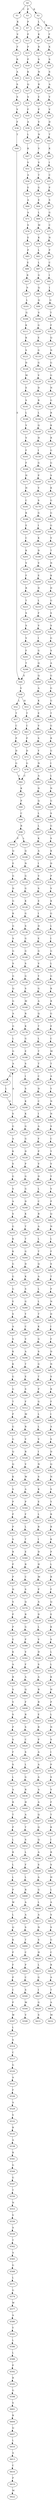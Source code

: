strict digraph  {
	S0 -> S1 [ label = C ];
	S0 -> S2 [ label = R ];
	S0 -> S3 [ label = P ];
	S1 -> S4 [ label = K ];
	S2 -> S5 [ label = L ];
	S2 -> S6 [ label = I ];
	S3 -> S7 [ label = P ];
	S4 -> S8 [ label = V ];
	S5 -> S9 [ label = K ];
	S6 -> S10 [ label = F ];
	S7 -> S11 [ label = P ];
	S8 -> S12 [ label = F ];
	S9 -> S13 [ label = R ];
	S10 -> S14 [ label = K ];
	S11 -> S15 [ label = P ];
	S12 -> S16 [ label = R ];
	S13 -> S17 [ label = S ];
	S14 -> S18 [ label = S ];
	S15 -> S19 [ label = P ];
	S16 -> S20 [ label = A ];
	S17 -> S21 [ label = N ];
	S18 -> S22 [ label = S ];
	S19 -> S23 [ label = K ];
	S20 -> S24 [ label = S ];
	S21 -> S25 [ label = R ];
	S22 -> S26 [ label = A ];
	S23 -> S27 [ label = Q ];
	S24 -> S28 [ label = S ];
	S25 -> S29 [ label = E ];
	S26 -> S30 [ label = V ];
	S27 -> S31 [ label = S ];
	S28 -> S32 [ label = V ];
	S29 -> S33 [ label = P ];
	S30 -> S34 [ label = V ];
	S31 -> S35 [ label = F ];
	S32 -> S36 [ label = F ];
	S33 -> S37 [ label = V ];
	S34 -> S38 [ label = D ];
	S35 -> S39 [ label = A ];
	S36 -> S40 [ label = T ];
	S37 -> S41 [ label = N ];
	S38 -> S42 [ label = T ];
	S39 -> S43 [ label = L ];
	S40 -> S44 [ label = E ];
	S41 -> S45 [ label = V ];
	S42 -> S46 [ label = K ];
	S43 -> S47 [ label = K ];
	S44 -> S48 [ label = V ];
	S45 -> S49 [ label = V ];
	S46 -> S50 [ label = I ];
	S47 -> S51 [ label = V ];
	S48 -> S52 [ label = L ];
	S48 -> S53 [ label = H ];
	S49 -> S54 [ label = T ];
	S50 -> S55 [ label = C ];
	S51 -> S56 [ label = A ];
	S52 -> S57 [ label = T ];
	S53 -> S58 [ label = T ];
	S54 -> S59 [ label = G ];
	S55 -> S60 [ label = P ];
	S56 -> S61 [ label = E ];
	S57 -> S62 [ label = C ];
	S58 -> S63 [ label = C ];
	S59 -> S64 [ label = E ];
	S60 -> S65 [ label = S ];
	S61 -> S66 [ label = A ];
	S62 -> S67 [ label = P ];
	S63 -> S68 [ label = P ];
	S64 -> S69 [ label = L ];
	S65 -> S70 [ label = G ];
	S66 -> S71 [ label = A ];
	S67 -> S72 [ label = D ];
	S68 -> S73 [ label = D ];
	S69 -> S74 [ label = M ];
	S70 -> S75 [ label = C ];
	S71 -> S76 [ label = S ];
	S72 -> S77 [ label = G ];
	S73 -> S78 [ label = G ];
	S74 -> S79 [ label = K ];
	S75 -> S80 [ label = N ];
	S76 -> S81 [ label = E ];
	S77 -> S82 [ label = C ];
	S78 -> S82 [ label = C ];
	S79 -> S83 [ label = L ];
	S80 -> S84 [ label = P ];
	S81 -> S85 [ label = P ];
	S82 -> S86 [ label = K ];
	S83 -> S87 [ label = L ];
	S84 -> S88 [ label = C ];
	S85 -> S89 [ label = E ];
	S86 -> S90 [ label = P ];
	S87 -> S91 [ label = G ];
	S88 -> S92 [ label = I ];
	S89 -> S93 [ label = K ];
	S90 -> S94 [ label = C ];
	S91 -> S95 [ label = Q ];
	S92 -> S96 [ label = I ];
	S93 -> S97 [ label = S ];
	S94 -> S98 [ label = R ];
	S95 -> S99 [ label = Q ];
	S96 -> S100 [ label = G ];
	S97 -> S101 [ label = L ];
	S98 -> S102 [ label = P ];
	S98 -> S103 [ label = L ];
	S99 -> S104 [ label = V ];
	S100 -> S105 [ label = T ];
	S101 -> S106 [ label = G ];
	S102 -> S107 [ label = Q ];
	S103 -> S108 [ label = Q ];
	S104 -> S109 [ label = G ];
	S105 -> S110 [ label = F ];
	S106 -> S111 [ label = K ];
	S107 -> S112 [ label = E ];
	S108 -> S113 [ label = N ];
	S109 -> S114 [ label = E ];
	S110 -> S115 [ label = Q ];
	S111 -> S116 [ label = K ];
	S112 -> S117 [ label = G ];
	S113 -> S118 [ label = G ];
	S114 -> S119 [ label = G ];
	S115 -> S120 [ label = N ];
	S116 -> S121 [ label = S ];
	S117 -> S122 [ label = D ];
	S118 -> S123 [ label = G ];
	S119 -> S124 [ label = G ];
	S120 -> S125 [ label = G ];
	S121 -> S126 [ label = D ];
	S122 -> S127 [ label = G ];
	S123 -> S128 [ label = K ];
	S124 -> S129 [ label = V ];
	S125 -> S130 [ label = G ];
	S126 -> S131 [ label = M ];
	S127 -> S132 [ label = K ];
	S128 -> S133 [ label = G ];
	S129 -> S134 [ label = D ];
	S130 -> S135 [ label = N ];
	S131 -> S136 [ label = E ];
	S132 -> S137 [ label = G ];
	S133 -> S138 [ label = S ];
	S134 -> S139 [ label = R ];
	S135 -> S140 [ label = G ];
	S136 -> S141 [ label = S ];
	S137 -> S142 [ label = S ];
	S138 -> S143 [ label = G ];
	S139 -> S144 [ label = L ];
	S140 -> S145 [ label = R ];
	S141 -> S146 [ label = L ];
	S142 -> S147 [ label = G ];
	S143 -> S148 [ label = G ];
	S144 -> S149 [ label = Q ];
	S145 -> S150 [ label = K ];
	S146 -> S151 [ label = V ];
	S147 -> S152 [ label = S ];
	S148 -> S153 [ label = S ];
	S149 -> S154 [ label = H ];
	S150 -> S155 [ label = R ];
	S151 -> S156 [ label = V ];
	S152 -> S157 [ label = G ];
	S153 -> S158 [ label = G ];
	S154 -> S159 [ label = I ];
	S155 -> S160 [ label = G ];
	S156 -> S161 [ label = F ];
	S157 -> S162 [ label = Q ];
	S158 -> S163 [ label = S ];
	S159 -> S164 [ label = G ];
	S160 -> S165 [ label = G ];
	S161 -> S166 [ label = F ];
	S162 -> S167 [ label = G ];
	S163 -> S168 [ label = M ];
	S164 -> S169 [ label = P ];
	S165 -> S170 [ label = S ];
	S166 -> S171 [ label = H ];
	S167 -> S172 [ label = A ];
	S168 -> S173 [ label = R ];
	S169 -> S174 [ label = V ];
	S170 -> S175 [ label = K ];
	S171 -> S176 [ label = H ];
	S172 -> S177 [ label = G ];
	S173 -> S178 [ label = K ];
	S174 -> S179 [ label = S ];
	S175 -> S180 [ label = G ];
	S176 -> S181 [ label = C ];
	S177 -> S182 [ label = L ];
	S178 -> S183 [ label = G ];
	S179 -> S184 [ label = G ];
	S180 -> S185 [ label = G ];
	S181 -> S186 [ label = K ];
	S182 -> S187 [ label = G ];
	S183 -> S188 [ label = E ];
	S184 -> S189 [ label = I ];
	S185 -> S190 [ label = G ];
	S186 -> S191 [ label = E ];
	S187 -> S192 [ label = A ];
	S188 -> S193 [ label = S ];
	S189 -> S194 [ label = K ];
	S190 -> S195 [ label = V ];
	S191 -> S196 [ label = C ];
	S192 -> S197 [ label = G ];
	S193 -> S198 [ label = I ];
	S194 -> S199 [ label = D ];
	S195 -> S200 [ label = T ];
	S196 -> S201 [ label = K ];
	S197 -> S202 [ label = L ];
	S198 -> S203 [ label = S ];
	S199 -> S204 [ label = V ];
	S200 -> S205 [ label = N ];
	S201 -> S206 [ label = V ];
	S202 -> S207 [ label = G ];
	S203 -> S208 [ label = K ];
	S204 -> S209 [ label = E ];
	S205 -> S210 [ label = K ];
	S206 -> S211 [ label = F ];
	S207 -> S212 [ label = S ];
	S207 -> S192 [ label = A ];
	S208 -> S213 [ label = K ];
	S209 -> S214 [ label = D ];
	S210 -> S215 [ label = D ];
	S211 -> S216 [ label = R ];
	S212 -> S217 [ label = G ];
	S213 -> S218 [ label = G ];
	S214 -> S219 [ label = L ];
	S215 -> S220 [ label = G ];
	S216 -> S221 [ label = T ];
	S217 -> S222 [ label = A ];
	S218 -> S223 [ label = G ];
	S219 -> S224 [ label = F ];
	S220 -> S225 [ label = S ];
	S221 -> S226 [ label = S ];
	S222 -> S227 [ label = K ];
	S223 -> S228 [ label = D ];
	S224 -> S229 [ label = V ];
	S225 -> S230 [ label = S ];
	S226 -> S231 [ label = S ];
	S227 -> S232 [ label = S ];
	S228 -> S233 [ label = P ];
	S229 -> S234 [ label = I ];
	S230 -> S235 [ label = G ];
	S231 -> S236 [ label = V ];
	S232 -> S237 [ label = G ];
	S233 -> S238 [ label = G ];
	S234 -> S239 [ label = G ];
	S235 -> S240 [ label = S ];
	S236 -> S241 [ label = F ];
	S237 -> S242 [ label = S ];
	S238 -> S243 [ label = G ];
	S239 -> S244 [ label = Q ];
	S240 -> S245 [ label = A ];
	S241 -> S246 [ label = T ];
	S242 -> S247 [ label = A ];
	S243 -> S248 [ label = D ];
	S244 -> S249 [ label = Q ];
	S245 -> S250 [ label = G ];
	S246 -> S44 [ label = E ];
	S247 -> S251 [ label = S ];
	S248 -> S252 [ label = K ];
	S249 -> S253 [ label = A ];
	S250 -> S254 [ label = G ];
	S251 -> S255 [ label = G ];
	S252 -> S256 [ label = T ];
	S253 -> S257 [ label = K ];
	S254 -> S258 [ label = G ];
	S255 -> S259 [ label = K ];
	S256 -> S260 [ label = T ];
	S257 -> S261 [ label = E ];
	S258 -> S262 [ label = T ];
	S259 -> S263 [ label = K ];
	S260 -> S264 [ label = G ];
	S261 -> S265 [ label = V ];
	S262 -> S266 [ label = G ];
	S263 -> S267 [ label = G ];
	S264 -> S268 [ label = D ];
	S265 -> S269 [ label = S ];
	S266 -> S270 [ label = R ];
	S267 -> S271 [ label = G ];
	S268 -> S272 [ label = K ];
	S269 -> S273 [ label = Y ];
	S270 -> S274 [ label = G ];
	S271 -> S275 [ label = G ];
	S272 -> S276 [ label = S ];
	S273 -> S277 [ label = N ];
	S274 -> S278 [ label = I ];
	S275 -> S279 [ label = E ];
	S276 -> S280 [ label = G ];
	S277 -> S281 [ label = A ];
	S278 -> S282 [ label = L ];
	S279 -> S283 [ label = S ];
	S280 -> S284 [ label = Y ];
	S281 -> S285 [ label = D ];
	S282 -> S286 [ label = N ];
	S283 -> S287 [ label = A ];
	S284 -> S288 [ label = C ];
	S285 -> S289 [ label = Q ];
	S286 -> S290 [ label = G ];
	S287 -> S291 [ label = S ];
	S288 -> S292 [ label = V ];
	S289 -> S293 [ label = L ];
	S290 -> S294 [ label = S ];
	S291 -> S295 [ label = K ];
	S292 -> S296 [ label = A ];
	S293 -> S297 [ label = L ];
	S294 -> S298 [ label = G ];
	S295 -> S299 [ label = K ];
	S296 -> S300 [ label = T ];
	S297 -> S301 [ label = K ];
	S298 -> S302 [ label = S ];
	S299 -> S303 [ label = G ];
	S300 -> S304 [ label = E ];
	S301 -> S305 [ label = A ];
	S302 -> S306 [ label = K ];
	S303 -> S307 [ label = G ];
	S304 -> S308 [ label = S ];
	S305 -> S309 [ label = I ];
	S306 -> S310 [ label = D ];
	S307 -> S311 [ label = T ];
	S308 -> S312 [ label = F ];
	S309 -> S313 [ label = V ];
	S310 -> S314 [ label = P ];
	S311 -> S315 [ label = P ];
	S312 -> S316 [ label = M ];
	S313 -> S317 [ label = S ];
	S314 -> S318 [ label = V ];
	S315 -> S319 [ label = G ];
	S316 -> S320 [ label = R ];
	S317 -> S321 [ label = E ];
	S318 -> S322 [ label = K ];
	S319 -> S323 [ label = G ];
	S320 -> S324 [ label = V ];
	S321 -> S325 [ label = I ];
	S322 -> S326 [ label = G ];
	S323 -> S327 [ label = Q ];
	S324 -> S328 [ label = R ];
	S325 -> S329 [ label = D ];
	S326 -> S330 [ label = L ];
	S327 -> S331 [ label = Q ];
	S328 -> S332 [ label = V ];
	S329 -> S333 [ label = E ];
	S330 -> S334 [ label = I ];
	S331 -> S335 [ label = K ];
	S332 -> S336 [ label = W ];
	S333 -> S337 [ label = G ];
	S334 -> S338 [ label = G ];
	S335 -> S339 [ label = S ];
	S336 -> S340 [ label = A ];
	S337 -> S341 [ label = V ];
	S338 -> S342 [ label = L ];
	S339 -> S343 [ label = P ];
	S340 -> S344 [ label = P ];
	S341 -> S345 [ label = Y ];
	S342 -> S346 [ label = G ];
	S343 -> S347 [ label = P ];
	S344 -> S348 [ label = F ];
	S345 -> S349 [ label = G ];
	S346 -> S350 [ label = R ];
	S347 -> S351 [ label = P ];
	S348 -> S352 [ label = L ];
	S349 -> S353 [ label = A ];
	S350 -> S354 [ label = R ];
	S351 -> S355 [ label = S ];
	S352 -> S356 [ label = T ];
	S353 -> S357 [ label = Q ];
	S354 -> S358 [ label = G ];
	S355 -> S359 [ label = R ];
	S356 -> S360 [ label = E ];
	S357 -> S361 [ label = T ];
	S358 -> S362 [ label = E ];
	S359 -> S363 [ label = P ];
	S360 -> S364 [ label = R ];
	S361 -> S365 [ label = L ];
	S362 -> S366 [ label = C ];
	S363 -> S367 [ label = P ];
	S364 -> S368 [ label = C ];
	S365 -> S369 [ label = T ];
	S366 -> S370 [ label = M ];
	S367 -> S371 [ label = H ];
	S368 -> S372 [ label = S ];
	S369 -> S373 [ label = T ];
	S370 -> S374 [ label = T ];
	S371 -> S375 [ label = S ];
	S372 -> S376 [ label = Q ];
	S373 -> S377 [ label = C ];
	S374 -> S378 [ label = A ];
	S375 -> S379 [ label = P ];
	S376 -> S380 [ label = R ];
	S377 -> S381 [ label = D ];
	S378 -> S382 [ label = Y ];
	S379 -> S383 [ label = P ];
	S380 -> S384 [ label = G ];
	S381 -> S385 [ label = C ];
	S382 -> S386 [ label = N ];
	S383 -> S387 [ label = E ];
	S384 -> S388 [ label = P ];
	S385 -> S389 [ label = I ];
	S386 -> S390 [ label = N ];
	S387 -> S391 [ label = K ];
	S388 -> S392 [ label = V ];
	S389 -> S393 [ label = A ];
	S390 -> S394 [ label = S ];
	S391 -> S395 [ label = A ];
	S392 -> S396 [ label = F ];
	S393 -> S397 [ label = F ];
	S394 -> S398 [ label = C ];
	S395 -> S399 [ label = R ];
	S396 -> S400 [ label = A ];
	S397 -> S401 [ label = P ];
	S398 -> S402 [ label = Y ];
	S399 -> S403 [ label = S ];
	S400 -> S404 [ label = Q ];
	S401 -> S405 [ label = V ];
	S402 -> S406 [ label = V ];
	S403 -> S407 [ label = V ];
	S404 -> S408 [ label = F ];
	S405 -> S409 [ label = D ];
	S406 -> S410 [ label = Y ];
	S407 -> S411 [ label = S ];
	S408 -> S412 [ label = R ];
	S409 -> S413 [ label = L ];
	S410 -> S414 [ label = V ];
	S411 -> S415 [ label = P ];
	S412 -> S416 [ label = S ];
	S413 -> S417 [ label = C ];
	S414 -> S418 [ label = P ];
	S415 -> S419 [ label = S ];
	S416 -> S420 [ label = C ];
	S417 -> S421 [ label = R ];
	S418 -> S422 [ label = Q ];
	S419 -> S423 [ label = F ];
	S420 -> S424 [ label = S ];
	S421 -> S425 [ label = A ];
	S422 -> S426 [ label = N ];
	S423 -> S427 [ label = S ];
	S424 -> S428 [ label = L ];
	S425 -> S429 [ label = L ];
	S426 -> S430 [ label = L ];
	S427 -> S431 [ label = L ];
	S428 -> S432 [ label = G ];
	S429 -> S433 [ label = T ];
	S430 -> S434 [ label = F ];
	S431 -> S435 [ label = A ];
	S432 -> S436 [ label = R ];
	S433 -> S437 [ label = Q ];
	S434 -> S438 [ label = S ];
	S435 -> S439 [ label = R ];
	S436 -> S440 [ label = H ];
	S437 -> S441 [ label = A ];
	S438 -> S442 [ label = T ];
	S439 -> S443 [ label = T ];
	S440 -> S444 [ label = A ];
	S441 -> S445 [ label = L ];
	S442 -> S446 [ label = P ];
	S443 -> S447 [ label = P ];
	S444 -> S448 [ label = T ];
	S445 -> S449 [ label = L ];
	S446 -> S450 [ label = N ];
	S447 -> S451 [ label = L ];
	S448 -> S452 [ label = S ];
	S449 -> S453 [ label = T ];
	S450 -> S454 [ label = D ];
	S451 -> S455 [ label = R ];
	S452 -> S456 [ label = L ];
	S453 -> S457 [ label = K ];
	S454 -> S458 [ label = I ];
	S455 -> S459 [ label = L ];
	S456 -> S460 [ label = F ];
	S457 -> S461 [ label = G ];
	S458 -> S462 [ label = F ];
	S459 -> S463 [ label = L ];
	S460 -> S464 [ label = L ];
	S461 -> S465 [ label = S ];
	S462 -> S466 [ label = D ];
	S463 -> S467 [ label = P ];
	S464 -> S468 [ label = R ];
	S465 -> S469 [ label = G ];
	S466 -> S470 [ label = N ];
	S467 -> S471 [ label = W ];
	S468 -> S472 [ label = A ];
	S469 -> S473 [ label = T ];
	S470 -> S474 [ label = S ];
	S471 -> S475 [ label = L ];
	S472 -> S476 [ label = A ];
	S473 -> S477 [ label = P ];
	S474 -> S478 [ label = R ];
	S475 -> S479 [ label = Q ];
	S476 -> S480 [ label = S ];
	S477 -> S481 [ label = G ];
	S478 -> S482 [ label = F ];
	S479 -> S483 [ label = K ];
	S480 -> S484 [ label = T ];
	S481 -> S485 [ label = L ];
	S482 -> S486 [ label = I ];
	S483 -> S487 [ label = P ];
	S484 -> S488 [ label = C ];
	S485 -> S489 [ label = L ];
	S486 -> S490 [ label = A ];
	S487 -> S491 [ label = F ];
	S488 -> S492 [ label = P ];
	S489 -> S493 [ label = V ];
	S490 -> S494 [ label = S ];
	S491 -> S495 [ label = P ];
	S492 -> S496 [ label = C ];
	S493 -> S497 [ label = I ];
	S494 -> S498 [ label = D ];
	S495 -> S499 [ label = C ];
	S496 -> S500 [ label = S ];
	S497 -> S501 [ label = N ];
	S498 -> S502 [ label = Q ];
	S499 -> S503 [ label = P ];
	S500 -> S504 [ label = M ];
	S501 -> S505 [ label = S ];
	S502 -> S506 [ label = N ];
	S503 -> S507 [ label = W ];
	S504 -> S508 [ label = V ];
	S505 -> S509 [ label = K ];
	S506 -> S510 [ label = S ];
	S507 -> S511 [ label = L ];
	S509 -> S512 [ label = E ];
	S510 -> S513 [ label = Y ];
	S511 -> S514 [ label = S ];
	S512 -> S515 [ label = L ];
	S513 -> S516 [ label = R ];
	S514 -> S517 [ label = C ];
	S515 -> S518 [ label = R ];
	S516 -> S519 [ label = R ];
	S517 -> S520 [ label = G ];
	S518 -> S521 [ label = I ];
	S519 -> S522 [ label = K ];
	S520 -> S523 [ label = A ];
	S521 -> S524 [ label = D ];
	S522 -> S525 [ label = P ];
	S523 -> S526 [ label = F ];
	S524 -> S527 [ label = H ];
	S525 -> S528 [ label = L ];
	S526 -> S529 [ label = A ];
	S527 -> S530 [ label = M ];
	S528 -> S531 [ label = R ];
	S529 -> S532 [ label = V ];
	S530 -> S533 [ label = P ];
	S531 -> S534 [ label = F ];
	S532 -> S535 [ label = R ];
	S533 -> S536 [ label = A ];
	S534 -> S537 [ label = Q ];
	S535 -> S538 [ label = A ];
	S536 -> S539 [ label = D ];
	S537 -> S540 [ label = E ];
	S538 -> S541 [ label = R ];
	S539 -> S542 [ label = L ];
	S540 -> S543 [ label = K ];
	S541 -> S544 [ label = G ];
	S542 -> S545 [ label = V ];
	S543 -> S546 [ label = S ];
	S544 -> S547 [ label = G ];
	S545 -> S548 [ label = D ];
	S546 -> S549 [ label = L ];
	S547 -> S550 [ label = T ];
	S548 -> S551 [ label = S ];
	S549 -> S552 [ label = L ];
	S550 -> S553 [ label = N ];
	S551 -> S554 [ label = A ];
	S552 -> S555 [ label = K ];
	S553 -> S556 [ label = V ];
	S554 -> S557 [ label = R ];
	S555 -> S558 [ label = H ];
	S556 -> S559 [ label = A ];
	S557 -> S560 [ label = R ];
	S558 -> S561 [ label = P ];
	S559 -> S562 [ label = T ];
	S560 -> S563 [ label = E ];
	S561 -> S564 [ label = L ];
	S562 -> S565 [ label = A ];
	S563 -> S566 [ label = R ];
	S564 -> S567 [ label = N ];
	S565 -> S568 [ label = G ];
	S566 -> S569 [ label = P ];
	S567 -> S570 [ label = S ];
	S568 -> S571 [ label = L ];
	S569 -> S572 [ label = A ];
	S570 -> S573 [ label = I ];
	S571 -> S574 [ label = G ];
	S572 -> S575 [ label = A ];
	S573 -> S576 [ label = P ];
	S574 -> S577 [ label = W ];
	S575 -> S578 [ label = A ];
	S576 -> S579 [ label = S ];
	S577 -> S580 [ label = A ];
	S578 -> S581 [ label = A ];
	S579 -> S582 [ label = V ];
	S580 -> S583 [ label = Y ];
	S581 -> S584 [ label = A ];
	S582 -> S585 [ label = F ];
	S583 -> S586 [ label = L ];
	S584 -> S587 [ label = Q ];
	S585 -> S588 [ label = T ];
	S586 -> S589 [ label = L ];
	S587 -> S590 [ label = Q ];
	S588 -> S591 [ label = K ];
	S589 -> S592 [ label = P ];
	S590 -> S593 [ label = Q ];
	S591 -> S594 [ label = I ];
	S592 -> S595 [ label = R ];
	S593 -> S596 [ label = A ];
	S594 -> S597 [ label = R ];
	S595 -> S598 [ label = G ];
	S596 -> S599 [ label = S ];
	S597 -> S600 [ label = S ];
	S598 -> S601 [ label = S ];
	S599 -> S602 [ label = A ];
	S600 -> S603 [ label = H ];
	S601 -> S604 [ label = R ];
	S602 -> S605 [ label = G ];
	S603 -> S606 [ label = L ];
	S604 -> S607 [ label = Q ];
	S605 -> S608 [ label = L ];
	S606 -> S609 [ label = A ];
	S607 -> S610 [ label = L ];
	S608 -> S611 [ label = A ];
	S609 -> S612 [ label = S ];
	S610 -> S613 [ label = A ];
	S611 -> S614 [ label = N ];
	S612 -> S615 [ label = S ];
	S613 -> S616 [ label = C ];
	S614 -> S617 [ label = S ];
	S615 -> S618 [ label = G ];
	S616 -> S619 [ label = P ];
	S617 -> S620 [ label = H ];
	S618 -> S621 [ label = C ];
	S619 -> S622 [ label = M ];
	S620 -> S623 [ label = L ];
	S621 -> S624 [ label = R ];
	S623 -> S625 [ label = G ];
	S624 -> S626 [ label = A ];
	S625 -> S627 [ label = I ];
	S626 -> S628 [ label = T ];
	S627 -> S629 [ label = G ];
	S628 -> S630 [ label = A ];
	S629 -> S631 [ label = S ];
	S630 -> S632 [ label = M ];
}
